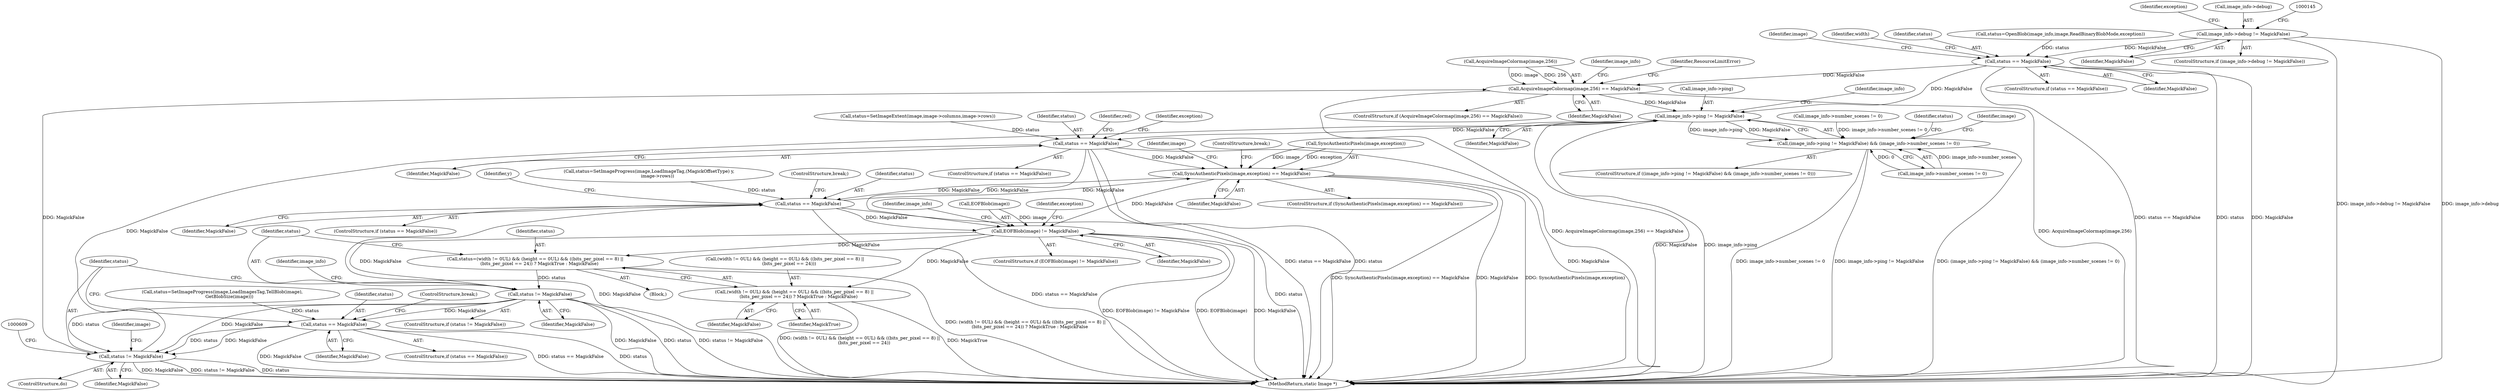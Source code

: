 digraph "0_ImageMagick_f6e9d0d9955e85bdd7540b251cd50d598dacc5e6_47@pointer" {
"1000139" [label="(Call,image_info->debug != MagickFalse)"];
"1000177" [label="(Call,status == MagickFalse)"];
"1000245" [label="(Call,AcquireImageColormap(image,256) == MagickFalse)"];
"1000255" [label="(Call,image_info->ping != MagickFalse)"];
"1000254" [label="(Call,(image_info->ping != MagickFalse) && (image_info->number_scenes != 0))"];
"1000291" [label="(Call,status == MagickFalse)"];
"1000447" [label="(Call,SyncAuthenticPixels(image,exception) == MagickFalse)"];
"1000474" [label="(Call,status == MagickFalse)"];
"1000489" [label="(Call,EOFBlob(image) != MagickFalse)"];
"1000543" [label="(Call,status=(width != 0UL) && (height == 0UL) && ((bits_per_pixel == 8) ||\n      (bits_per_pixel == 24)) ? MagickTrue : MagickFalse)"];
"1000564" [label="(Call,status != MagickFalse)"];
"1000601" [label="(Call,status == MagickFalse)"];
"1000605" [label="(Call,status != MagickFalse)"];
"1000545" [label="(Call,(width != 0UL) && (height == 0UL) && ((bits_per_pixel == 8) ||\n      (bits_per_pixel == 24)) ? MagickTrue : MagickFalse)"];
"1000138" [label="(ControlStructure,if (image_info->debug != MagickFalse))"];
"1000448" [label="(Call,SyncAuthenticPixels(image,exception))"];
"1000546" [label="(Call,(width != 0UL) && (height == 0UL) && ((bits_per_pixel == 8) ||\n      (bits_per_pixel == 24)))"];
"1000257" [label="(Identifier,image_info)"];
"1000296" [label="(Identifier,exception)"];
"1000229" [label="(Block,)"];
"1000155" [label="(Identifier,exception)"];
"1000232" [label="(Identifier,image)"];
"1000254" [label="(Call,(image_info->ping != MagickFalse) && (image_info->number_scenes != 0))"];
"1000244" [label="(ControlStructure,if (AcquireImageColormap(image,256) == MagickFalse))"];
"1000262" [label="(Identifier,image_info)"];
"1000253" [label="(ControlStructure,if ((image_info->ping != MagickFalse) && (image_info->number_scenes != 0)))"];
"1000251" [label="(Identifier,ResourceLimitError)"];
"1000488" [label="(ControlStructure,if (EOFBlob(image) != MagickFalse))"];
"1000291" [label="(Call,status == MagickFalse)"];
"1000495" [label="(Identifier,exception)"];
"1000182" [label="(Identifier,image)"];
"1000446" [label="(ControlStructure,if (SyncAuthenticPixels(image,exception) == MagickFalse))"];
"1000255" [label="(Call,image_info->ping != MagickFalse)"];
"1000562" [label="(Identifier,MagickFalse)"];
"1000475" [label="(Identifier,status)"];
"1000245" [label="(Call,AcquireImageColormap(image,256) == MagickFalse)"];
"1000177" [label="(Call,status == MagickFalse)"];
"1000176" [label="(ControlStructure,if (status == MagickFalse))"];
"1000490" [label="(Call,EOFBlob(image))"];
"1000339" [label="(Identifier,y)"];
"1000462" [label="(Call,status=SetImageProgress(image,LoadImageTag,(MagickOffsetType) y,\n            image->rows))"];
"1000600" [label="(ControlStructure,if (status == MagickFalse))"];
"1000179" [label="(Identifier,MagickFalse)"];
"1000293" [label="(Identifier,MagickFalse)"];
"1000228" [label="(ControlStructure,do)"];
"1000503" [label="(Call,image_info->number_scenes != 0)"];
"1000601" [label="(Call,status == MagickFalse)"];
"1000456" [label="(Identifier,image)"];
"1000280" [label="(Call,status=SetImageExtent(image,image->columns,image->rows))"];
"1000505" [label="(Identifier,image_info)"];
"1000190" [label="(Identifier,width)"];
"1000606" [label="(Identifier,status)"];
"1000591" [label="(Call,status=SetImageProgress(image,LoadImagesTag,TellBlob(image),\n          GetBlobSize(image)))"];
"1000544" [label="(Identifier,status)"];
"1000615" [label="(MethodReturn,static Image *)"];
"1000281" [label="(Identifier,status)"];
"1000292" [label="(Identifier,status)"];
"1000565" [label="(Identifier,status)"];
"1000602" [label="(Identifier,status)"];
"1000477" [label="(ControlStructure,break;)"];
"1000260" [label="(Call,image_info->number_scenes != 0)"];
"1000607" [label="(Identifier,MagickFalse)"];
"1000259" [label="(Identifier,MagickFalse)"];
"1000178" [label="(Identifier,status)"];
"1000256" [label="(Call,image_info->ping)"];
"1000452" [label="(ControlStructure,break;)"];
"1000474" [label="(Call,status == MagickFalse)"];
"1000447" [label="(Call,SyncAuthenticPixels(image,exception) == MagickFalse)"];
"1000169" [label="(Call,status=OpenBlob(image_info,image,ReadBinaryBlobMode,exception))"];
"1000545" [label="(Call,(width != 0UL) && (height == 0UL) && ((bits_per_pixel == 8) ||\n      (bits_per_pixel == 24)) ? MagickTrue : MagickFalse)"];
"1000140" [label="(Call,image_info->debug)"];
"1000563" [label="(ControlStructure,if (status != MagickFalse))"];
"1000451" [label="(Identifier,MagickFalse)"];
"1000561" [label="(Identifier,MagickTrue)"];
"1000604" [label="(ControlStructure,break;)"];
"1000143" [label="(Identifier,MagickFalse)"];
"1000473" [label="(ControlStructure,if (status == MagickFalse))"];
"1000476" [label="(Identifier,MagickFalse)"];
"1000564" [label="(Call,status != MagickFalse)"];
"1000603" [label="(Identifier,MagickFalse)"];
"1000566" [label="(Identifier,MagickFalse)"];
"1000139" [label="(Call,image_info->debug != MagickFalse)"];
"1000569" [label="(Identifier,image_info)"];
"1000268" [label="(Identifier,image)"];
"1000605" [label="(Call,status != MagickFalse)"];
"1000290" [label="(ControlStructure,if (status == MagickFalse))"];
"1000305" [label="(Identifier,red)"];
"1000543" [label="(Call,status=(width != 0UL) && (height == 0UL) && ((bits_per_pixel == 8) ||\n      (bits_per_pixel == 24)) ? MagickTrue : MagickFalse)"];
"1000249" [label="(Identifier,MagickFalse)"];
"1000492" [label="(Identifier,MagickFalse)"];
"1000246" [label="(Call,AcquireImageColormap(image,256))"];
"1000489" [label="(Call,EOFBlob(image) != MagickFalse)"];
"1000139" -> "1000138"  [label="AST: "];
"1000139" -> "1000143"  [label="CFG: "];
"1000140" -> "1000139"  [label="AST: "];
"1000143" -> "1000139"  [label="AST: "];
"1000145" -> "1000139"  [label="CFG: "];
"1000155" -> "1000139"  [label="CFG: "];
"1000139" -> "1000615"  [label="DDG: image_info->debug != MagickFalse"];
"1000139" -> "1000615"  [label="DDG: image_info->debug"];
"1000139" -> "1000177"  [label="DDG: MagickFalse"];
"1000177" -> "1000176"  [label="AST: "];
"1000177" -> "1000179"  [label="CFG: "];
"1000178" -> "1000177"  [label="AST: "];
"1000179" -> "1000177"  [label="AST: "];
"1000182" -> "1000177"  [label="CFG: "];
"1000190" -> "1000177"  [label="CFG: "];
"1000177" -> "1000615"  [label="DDG: status"];
"1000177" -> "1000615"  [label="DDG: MagickFalse"];
"1000177" -> "1000615"  [label="DDG: status == MagickFalse"];
"1000169" -> "1000177"  [label="DDG: status"];
"1000177" -> "1000245"  [label="DDG: MagickFalse"];
"1000177" -> "1000255"  [label="DDG: MagickFalse"];
"1000245" -> "1000244"  [label="AST: "];
"1000245" -> "1000249"  [label="CFG: "];
"1000246" -> "1000245"  [label="AST: "];
"1000249" -> "1000245"  [label="AST: "];
"1000251" -> "1000245"  [label="CFG: "];
"1000257" -> "1000245"  [label="CFG: "];
"1000245" -> "1000615"  [label="DDG: AcquireImageColormap(image,256) == MagickFalse"];
"1000245" -> "1000615"  [label="DDG: AcquireImageColormap(image,256)"];
"1000246" -> "1000245"  [label="DDG: image"];
"1000246" -> "1000245"  [label="DDG: 256"];
"1000605" -> "1000245"  [label="DDG: MagickFalse"];
"1000245" -> "1000255"  [label="DDG: MagickFalse"];
"1000255" -> "1000254"  [label="AST: "];
"1000255" -> "1000259"  [label="CFG: "];
"1000256" -> "1000255"  [label="AST: "];
"1000259" -> "1000255"  [label="AST: "];
"1000262" -> "1000255"  [label="CFG: "];
"1000254" -> "1000255"  [label="CFG: "];
"1000255" -> "1000615"  [label="DDG: MagickFalse"];
"1000255" -> "1000615"  [label="DDG: image_info->ping"];
"1000255" -> "1000254"  [label="DDG: image_info->ping"];
"1000255" -> "1000254"  [label="DDG: MagickFalse"];
"1000605" -> "1000255"  [label="DDG: MagickFalse"];
"1000255" -> "1000291"  [label="DDG: MagickFalse"];
"1000254" -> "1000253"  [label="AST: "];
"1000254" -> "1000260"  [label="CFG: "];
"1000260" -> "1000254"  [label="AST: "];
"1000268" -> "1000254"  [label="CFG: "];
"1000281" -> "1000254"  [label="CFG: "];
"1000254" -> "1000615"  [label="DDG: image_info->number_scenes != 0"];
"1000254" -> "1000615"  [label="DDG: image_info->ping != MagickFalse"];
"1000254" -> "1000615"  [label="DDG: (image_info->ping != MagickFalse) && (image_info->number_scenes != 0)"];
"1000503" -> "1000254"  [label="DDG: image_info->number_scenes != 0"];
"1000260" -> "1000254"  [label="DDG: image_info->number_scenes"];
"1000260" -> "1000254"  [label="DDG: 0"];
"1000291" -> "1000290"  [label="AST: "];
"1000291" -> "1000293"  [label="CFG: "];
"1000292" -> "1000291"  [label="AST: "];
"1000293" -> "1000291"  [label="AST: "];
"1000296" -> "1000291"  [label="CFG: "];
"1000305" -> "1000291"  [label="CFG: "];
"1000291" -> "1000615"  [label="DDG: status == MagickFalse"];
"1000291" -> "1000615"  [label="DDG: status"];
"1000291" -> "1000615"  [label="DDG: MagickFalse"];
"1000280" -> "1000291"  [label="DDG: status"];
"1000291" -> "1000447"  [label="DDG: MagickFalse"];
"1000291" -> "1000489"  [label="DDG: MagickFalse"];
"1000447" -> "1000446"  [label="AST: "];
"1000447" -> "1000451"  [label="CFG: "];
"1000448" -> "1000447"  [label="AST: "];
"1000451" -> "1000447"  [label="AST: "];
"1000452" -> "1000447"  [label="CFG: "];
"1000456" -> "1000447"  [label="CFG: "];
"1000447" -> "1000615"  [label="DDG: SyncAuthenticPixels(image,exception) == MagickFalse"];
"1000447" -> "1000615"  [label="DDG: MagickFalse"];
"1000447" -> "1000615"  [label="DDG: SyncAuthenticPixels(image,exception)"];
"1000448" -> "1000447"  [label="DDG: image"];
"1000448" -> "1000447"  [label="DDG: exception"];
"1000474" -> "1000447"  [label="DDG: MagickFalse"];
"1000447" -> "1000474"  [label="DDG: MagickFalse"];
"1000447" -> "1000489"  [label="DDG: MagickFalse"];
"1000474" -> "1000473"  [label="AST: "];
"1000474" -> "1000476"  [label="CFG: "];
"1000475" -> "1000474"  [label="AST: "];
"1000476" -> "1000474"  [label="AST: "];
"1000477" -> "1000474"  [label="CFG: "];
"1000339" -> "1000474"  [label="CFG: "];
"1000474" -> "1000615"  [label="DDG: MagickFalse"];
"1000474" -> "1000615"  [label="DDG: status == MagickFalse"];
"1000474" -> "1000615"  [label="DDG: status"];
"1000462" -> "1000474"  [label="DDG: status"];
"1000474" -> "1000489"  [label="DDG: MagickFalse"];
"1000489" -> "1000488"  [label="AST: "];
"1000489" -> "1000492"  [label="CFG: "];
"1000490" -> "1000489"  [label="AST: "];
"1000492" -> "1000489"  [label="AST: "];
"1000495" -> "1000489"  [label="CFG: "];
"1000505" -> "1000489"  [label="CFG: "];
"1000489" -> "1000615"  [label="DDG: EOFBlob(image) != MagickFalse"];
"1000489" -> "1000615"  [label="DDG: EOFBlob(image)"];
"1000489" -> "1000615"  [label="DDG: MagickFalse"];
"1000490" -> "1000489"  [label="DDG: image"];
"1000489" -> "1000543"  [label="DDG: MagickFalse"];
"1000489" -> "1000545"  [label="DDG: MagickFalse"];
"1000489" -> "1000564"  [label="DDG: MagickFalse"];
"1000543" -> "1000229"  [label="AST: "];
"1000543" -> "1000545"  [label="CFG: "];
"1000544" -> "1000543"  [label="AST: "];
"1000545" -> "1000543"  [label="AST: "];
"1000565" -> "1000543"  [label="CFG: "];
"1000543" -> "1000615"  [label="DDG: (width != 0UL) && (height == 0UL) && ((bits_per_pixel == 8) ||\n      (bits_per_pixel == 24)) ? MagickTrue : MagickFalse"];
"1000543" -> "1000564"  [label="DDG: status"];
"1000564" -> "1000563"  [label="AST: "];
"1000564" -> "1000566"  [label="CFG: "];
"1000565" -> "1000564"  [label="AST: "];
"1000566" -> "1000564"  [label="AST: "];
"1000606" -> "1000564"  [label="CFG: "];
"1000569" -> "1000564"  [label="CFG: "];
"1000564" -> "1000615"  [label="DDG: MagickFalse"];
"1000564" -> "1000615"  [label="DDG: status"];
"1000564" -> "1000615"  [label="DDG: status != MagickFalse"];
"1000564" -> "1000601"  [label="DDG: MagickFalse"];
"1000564" -> "1000605"  [label="DDG: status"];
"1000564" -> "1000605"  [label="DDG: MagickFalse"];
"1000601" -> "1000600"  [label="AST: "];
"1000601" -> "1000603"  [label="CFG: "];
"1000602" -> "1000601"  [label="AST: "];
"1000603" -> "1000601"  [label="AST: "];
"1000606" -> "1000601"  [label="CFG: "];
"1000604" -> "1000601"  [label="CFG: "];
"1000601" -> "1000615"  [label="DDG: status"];
"1000601" -> "1000615"  [label="DDG: MagickFalse"];
"1000601" -> "1000615"  [label="DDG: status == MagickFalse"];
"1000591" -> "1000601"  [label="DDG: status"];
"1000601" -> "1000605"  [label="DDG: status"];
"1000601" -> "1000605"  [label="DDG: MagickFalse"];
"1000605" -> "1000228"  [label="AST: "];
"1000605" -> "1000607"  [label="CFG: "];
"1000606" -> "1000605"  [label="AST: "];
"1000607" -> "1000605"  [label="AST: "];
"1000232" -> "1000605"  [label="CFG: "];
"1000609" -> "1000605"  [label="CFG: "];
"1000605" -> "1000615"  [label="DDG: MagickFalse"];
"1000605" -> "1000615"  [label="DDG: status != MagickFalse"];
"1000605" -> "1000615"  [label="DDG: status"];
"1000545" -> "1000561"  [label="CFG: "];
"1000545" -> "1000562"  [label="CFG: "];
"1000546" -> "1000545"  [label="AST: "];
"1000561" -> "1000545"  [label="AST: "];
"1000562" -> "1000545"  [label="AST: "];
"1000545" -> "1000615"  [label="DDG: (width != 0UL) && (height == 0UL) && ((bits_per_pixel == 8) ||\n      (bits_per_pixel == 24))"];
"1000545" -> "1000615"  [label="DDG: MagickTrue"];
}
